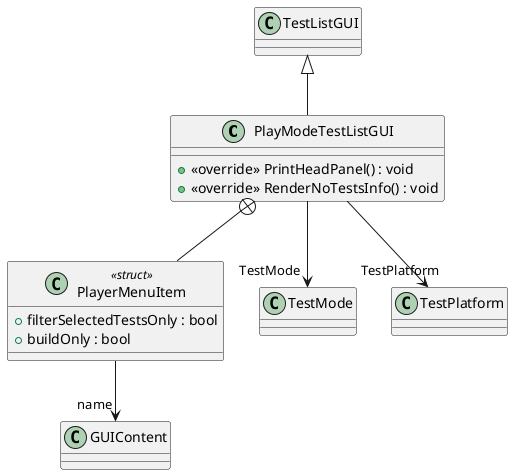 @startuml
class PlayModeTestListGUI {
    + <<override>> PrintHeadPanel() : void
    + <<override>> RenderNoTestsInfo() : void
}
class PlayerMenuItem <<struct>> {
    + filterSelectedTestsOnly : bool
    + buildOnly : bool
}
TestListGUI <|-- PlayModeTestListGUI
PlayModeTestListGUI --> "TestMode" TestMode
PlayModeTestListGUI --> "TestPlatform" TestPlatform
PlayModeTestListGUI +-- PlayerMenuItem
PlayerMenuItem --> "name" GUIContent
@enduml
